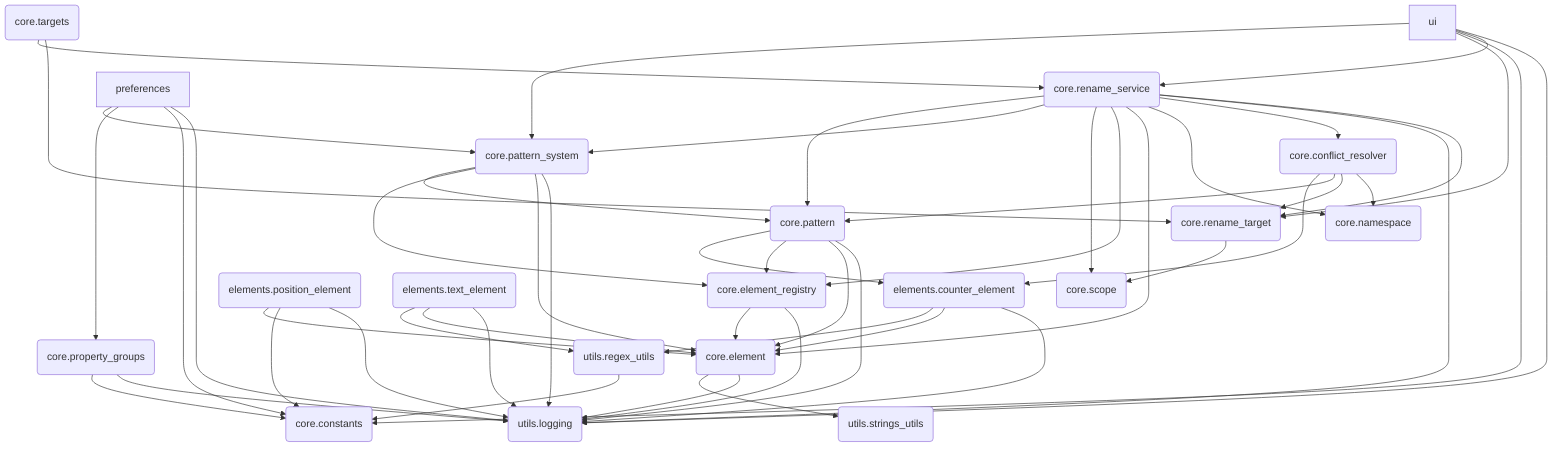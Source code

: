 ---
config:
  theme: default
  flowchart:
    curve: basis
---
flowchart TD
    core_conflict_resolver(core.conflict_resolver)
    core_constants(core.constants)
    core_element(core.element)
    core_element_registry(core.element_registry)
    core_namespace(core.namespace)
    core_pattern(core.pattern)
    core_pattern_system(core.pattern_system)
    core_property_groups(core.property_groups)
    core_rename_service(core.rename_service)
    core_rename_target(core.rename_target)
    core_scope(core.scope)
    core_targets(core.targets)
    elements_counter_element(elements.counter_element)
    elements_position_element(elements.position_element)
    elements_text_element(elements.text_element)
    preferences[preferences]
    ui[ui]
    utils_logging(utils.logging)
    utils_regex_utils(utils.regex_utils)
    utils_strings_utils(utils.strings_utils)
    core_conflict_resolver --> elements_counter_element
    core_conflict_resolver --> core_pattern
    core_conflict_resolver --> core_rename_target
    core_conflict_resolver --> core_namespace
    core_element --> utils_strings_utils
    core_element --> utils_logging
    core_element_registry --> core_element
    core_element_registry --> utils_logging
    core_pattern --> elements_counter_element
    core_pattern --> core_element_registry
    core_pattern --> core_element
    core_pattern --> utils_logging
    core_pattern_system --> core_pattern
    core_pattern_system --> core_element_registry
    core_pattern_system --> core_element
    core_pattern_system --> utils_logging
    core_property_groups --> core_constants
    core_property_groups --> utils_logging
    core_rename_service --> core_pattern
    core_rename_service --> core_pattern_system
    core_rename_service --> core_scope
    core_rename_service --> core_element_registry
    core_rename_service --> core_element
    core_rename_service --> core_namespace
    core_rename_service --> core_conflict_resolver
    core_rename_service --> utils_logging
    core_rename_service --> core_rename_target
    core_rename_target --> core_scope
    core_targets --> core_rename_service
    core_targets --> core_rename_target
    elements_counter_element --> utils_regex_utils
    elements_counter_element --> core_element
    elements_counter_element --> utils_logging
    elements_position_element --> core_element
    elements_position_element --> core_constants
    elements_position_element --> utils_logging
    elements_text_element --> utils_regex_utils
    elements_text_element --> core_element
    elements_text_element --> utils_logging
    preferences --> core_pattern_system
    preferences --> core_property_groups
    preferences --> core_constants
    preferences --> utils_logging
    ui --> core_pattern_system
    ui --> core_rename_target
    ui --> core_constants
    ui --> core_rename_service
    ui --> utils_logging
    utils_regex_utils --> core_constants